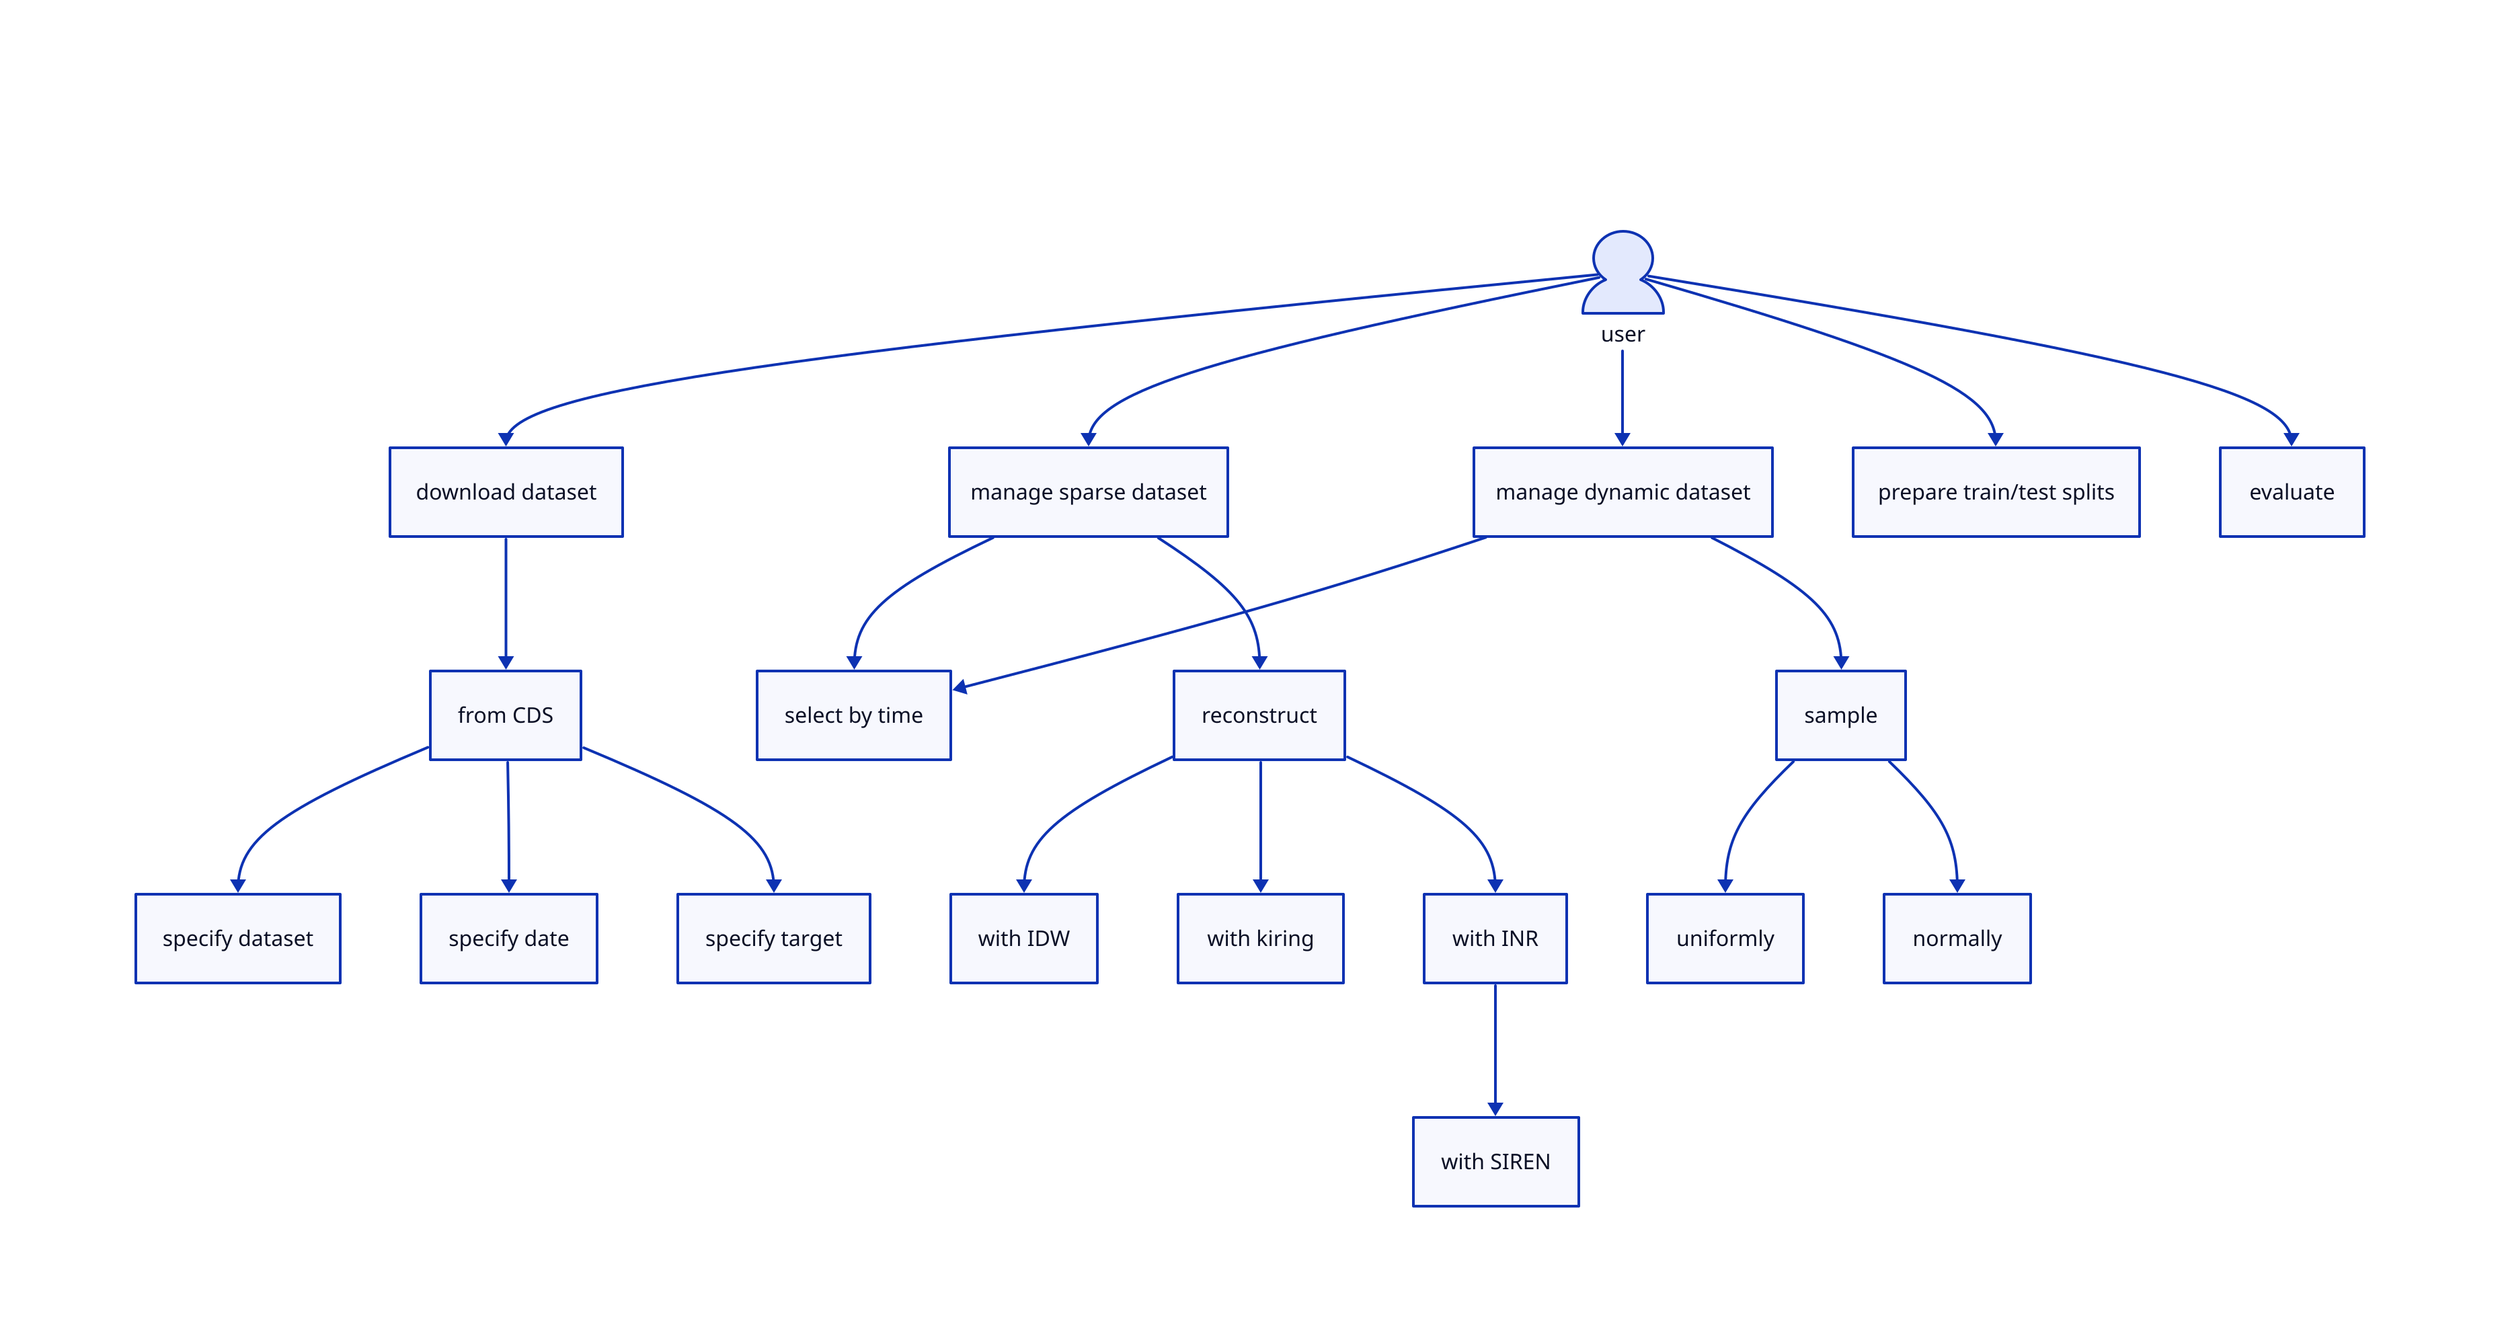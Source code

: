 title: |md

  # Use cases for Climatrix

| {near: top-center}
user: {
    shape: person
    width: 60
  }

user -> download dataset
download dataset -> from CDS

from CDS -> specify dataset
from CDS -> specify date
from CDS -> specify target

user -> manage sparse dataset
user -> manage dynamic dataset

manage sparse dataset -> select by time
manage dynamic dataset -> select by time

manage dynamic dataset -> sample

sample -> uniformly
sample -> normally

manage sparse dataset -> reconstruct

reconstruct -> with IDW
reconstruct -> with kiring
reconstruct -> with INR

with INR -> with SIREN

user -> prepare train/test splits
user -> evaluate

